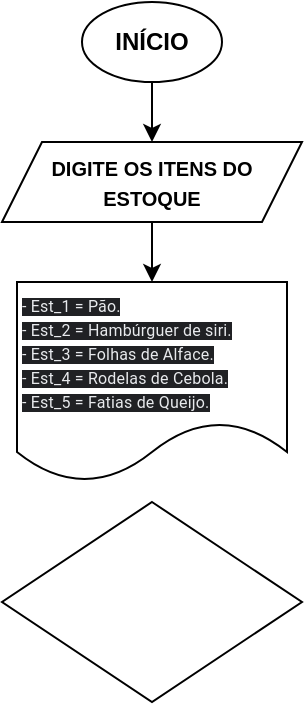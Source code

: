 <mxfile>
    <diagram id="pp11ufT2gKRncv8krnNC" name="Página-1">
        <mxGraphModel dx="330" dy="485" grid="1" gridSize="10" guides="1" tooltips="1" connect="1" arrows="1" fold="1" page="1" pageScale="1" pageWidth="827" pageHeight="1169" math="0" shadow="0">
            <root>
                <mxCell id="0"/>
                <mxCell id="1" parent="0"/>
                <mxCell id="4" style="edgeStyle=none;html=1;entryX=0.5;entryY=0;entryDx=0;entryDy=0;" edge="1" parent="1" source="2" target="3">
                    <mxGeometry relative="1" as="geometry"/>
                </mxCell>
                <mxCell id="2" value="&lt;b&gt;INÍCIO&lt;/b&gt;" style="ellipse;whiteSpace=wrap;html=1;" vertex="1" parent="1">
                    <mxGeometry x="160" y="40" width="70" height="40" as="geometry"/>
                </mxCell>
                <mxCell id="6" value="" style="edgeStyle=none;html=1;fontSize=10;" edge="1" parent="1" source="3" target="5">
                    <mxGeometry relative="1" as="geometry"/>
                </mxCell>
                <mxCell id="3" value="&lt;b&gt;&lt;font style=&quot;font-size: 10px;&quot;&gt;DIGITE OS ITENS DO ESTOQUE&lt;/font&gt;&lt;/b&gt;" style="shape=parallelogram;perimeter=parallelogramPerimeter;whiteSpace=wrap;html=1;fixedSize=1;" vertex="1" parent="1">
                    <mxGeometry x="120" y="110" width="150" height="40" as="geometry"/>
                </mxCell>
                <mxCell id="5" value="&lt;font style=&quot;font-size: 8px;&quot;&gt;&lt;span style=&quot;color: rgb(232, 234, 237); font-family: Roboto, Arial, sans-serif; font-variant-ligatures: none; letter-spacing: 0.1px; background-color: rgb(32, 33, 36);&quot;&gt;- Est_1 = Pão.&lt;/span&gt;&lt;br style=&quot;color: rgb(232, 234, 237); font-family: Roboto, Arial, sans-serif; font-variant-ligatures: none; letter-spacing: 0.1px; background-color: rgb(32, 33, 36);&quot;&gt;&lt;span style=&quot;color: rgb(232, 234, 237); font-family: Roboto, Arial, sans-serif; font-variant-ligatures: none; letter-spacing: 0.1px; background-color: rgb(32, 33, 36);&quot;&gt;   - Est_2 = Hambúrguer de siri.&lt;/span&gt;&lt;br style=&quot;color: rgb(232, 234, 237); font-family: Roboto, Arial, sans-serif; font-variant-ligatures: none; letter-spacing: 0.1px; background-color: rgb(32, 33, 36);&quot;&gt;&lt;span style=&quot;color: rgb(232, 234, 237); font-family: Roboto, Arial, sans-serif; font-variant-ligatures: none; letter-spacing: 0.1px; background-color: rgb(32, 33, 36);&quot;&gt;   - Est_3 = Folhas de Alface.&lt;/span&gt;&lt;br style=&quot;color: rgb(232, 234, 237); font-family: Roboto, Arial, sans-serif; font-variant-ligatures: none; letter-spacing: 0.1px; background-color: rgb(32, 33, 36);&quot;&gt;&lt;span style=&quot;color: rgb(232, 234, 237); font-family: Roboto, Arial, sans-serif; font-variant-ligatures: none; letter-spacing: 0.1px; background-color: rgb(32, 33, 36);&quot;&gt;   - Est_4 = Rodelas de Cebola.&lt;/span&gt;&lt;br style=&quot;color: rgb(232, 234, 237); font-family: Roboto, Arial, sans-serif; font-variant-ligatures: none; letter-spacing: 0.1px; background-color: rgb(32, 33, 36);&quot;&gt;&lt;span style=&quot;color: rgb(232, 234, 237); font-family: Roboto, Arial, sans-serif; font-variant-ligatures: none; letter-spacing: 0.1px; background-color: rgb(32, 33, 36);&quot;&gt;   - Est_5 = Fatias de Queijo.&lt;/span&gt;&lt;/font&gt;" style="shape=document;whiteSpace=wrap;html=1;boundedLbl=1;fontSize=10;align=left;" vertex="1" parent="1">
                    <mxGeometry x="127.5" y="180" width="135" height="100" as="geometry"/>
                </mxCell>
                <mxCell id="8" value="" style="rhombus;whiteSpace=wrap;html=1;fontSize=8;" vertex="1" parent="1">
                    <mxGeometry x="120" y="290" width="150" height="100" as="geometry"/>
                </mxCell>
            </root>
        </mxGraphModel>
    </diagram>
</mxfile>